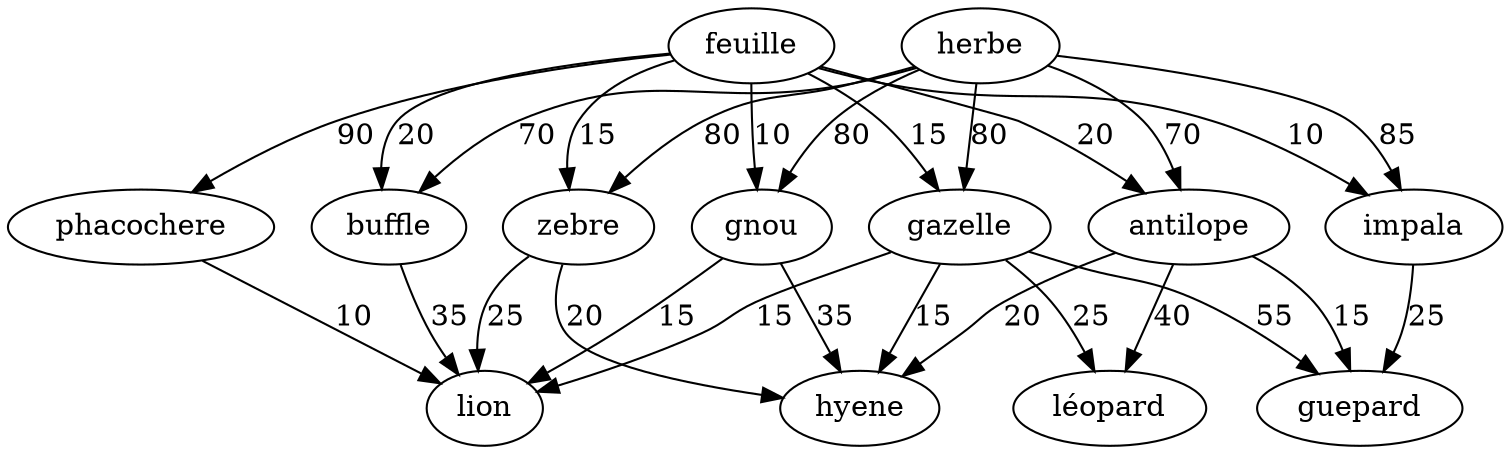 digraph mongraphe {

phacochere -> lion [label="10"];
buffle -> lion [label="35"];
zebre -> lion [label="25"];
gnou -> lion [label="15"];
gazelle -> lion [label="15"];
antilope -> léopard [label="40"];
gazelle -> léopard [label="25"];
gazelle -> guepard [label="55"];
impala -> guepard [label="25"];
antilope -> guepard [label="15"];
gnou -> hyene [label="35"];
zebre -> hyene [label="20"];
gazelle -> hyene [label="15"];
antilope -> hyene [label="20"];
feuille -> phacochere [label="90"];
herbe -> gazelle [label="80"];
feuille -> gazelle [label="15"];
herbe -> zebre [label="80"];
feuille -> zebre [label="15"];
herbe -> gnou [label="80"];
feuille -> gnou [label="10"];
herbe -> antilope [label="70"];
feuille -> antilope [label="20"];
herbe -> impala [label="85"];
feuille -> impala [label="10"];
herbe -> buffle [label="70"];
feuille -> buffle [label="20"];
}

